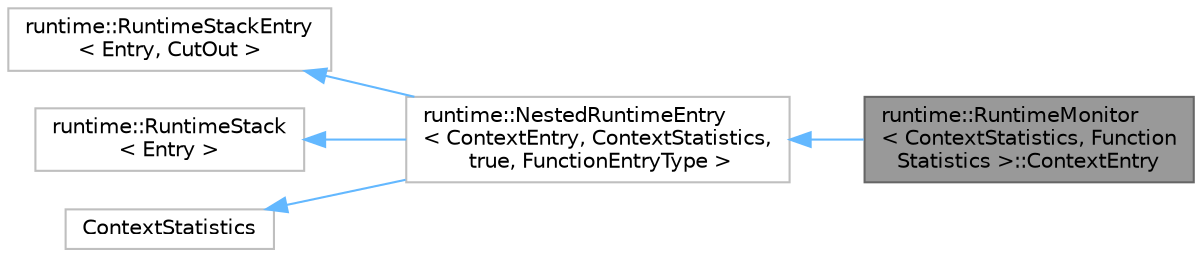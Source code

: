 digraph "runtime::RuntimeMonitor&lt; ContextStatistics, FunctionStatistics &gt;::ContextEntry"
{
 // LATEX_PDF_SIZE
  bgcolor="transparent";
  edge [fontname=Helvetica,fontsize=10,labelfontname=Helvetica,labelfontsize=10];
  node [fontname=Helvetica,fontsize=10,shape=box,height=0.2,width=0.4];
  rankdir="LR";
  Node1 [id="Node000001",label="runtime::RuntimeMonitor\l\< ContextStatistics, Function\lStatistics \>::ContextEntry",height=0.2,width=0.4,color="gray40", fillcolor="grey60", style="filled", fontcolor="black",tooltip=" "];
  Node2 -> Node1 [id="edge1_Node000001_Node000002",dir="back",color="steelblue1",style="solid",tooltip=" "];
  Node2 [id="Node000002",label="runtime::NestedRuntimeEntry\l\< ContextEntry, ContextStatistics,\l true, FunctionEntryType \>",height=0.2,width=0.4,color="grey75", fillcolor="white", style="filled",URL="$d0/d71/classruntime_1_1NestedRuntimeEntry.html",tooltip=" "];
  Node3 -> Node2 [id="edge2_Node000002_Node000003",dir="back",color="steelblue1",style="solid",tooltip=" "];
  Node3 [id="Node000003",label="runtime::RuntimeStackEntry\l\< Entry, CutOut \>",height=0.2,width=0.4,color="grey75", fillcolor="white", style="filled",URL="$d9/d0c/classruntime_1_1RuntimeStackEntry.html",tooltip=" "];
  Node4 -> Node2 [id="edge3_Node000002_Node000004",dir="back",color="steelblue1",style="solid",tooltip=" "];
  Node4 [id="Node000004",label="runtime::RuntimeStack\l\< Entry \>",height=0.2,width=0.4,color="grey75", fillcolor="white", style="filled",URL="$da/d85/classruntime_1_1RuntimeStack.html",tooltip=" "];
  Node5 -> Node2 [id="edge4_Node000002_Node000005",dir="back",color="steelblue1",style="solid",tooltip=" "];
  Node5 [id="Node000005",label="ContextStatistics",height=0.2,width=0.4,color="grey75", fillcolor="white", style="filled",tooltip=" "];
}
